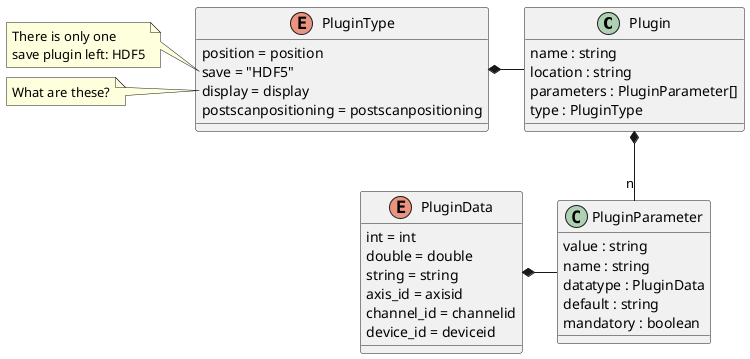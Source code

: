 @startuml
'https://plantuml.com/class-diagram


class Plugin {
     name : string
     location : string
     parameters : PluginParameter[]
     type : PluginType
}

Plugin *-- "n" PluginParameter
PluginType *- Plugin

enum PluginType {
    position = position
    save = "HDF5"
    display = display
    postscanpositioning = postscanpositioning
}
note left of PluginType::save
    There is only one
    save plugin left: HDF5
end note
note left of PluginType::display
    What are these?
end note

enum PluginData {
    int = int
    double = double
    string = string
    axis_id = axisid
    channel_id = channelid
    device_id = deviceid
}

class PluginParameter {
     value : string
     name : string
     datatype : PluginData
     default : string
     mandatory : boolean
}
PluginData *- PluginParameter

@enduml